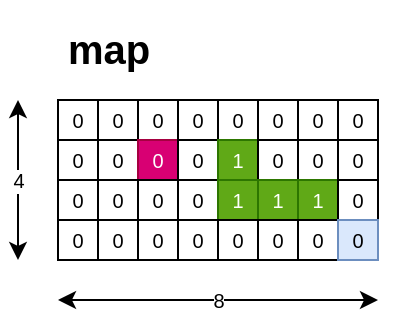 <mxfile version="16.5.1" type="device"><diagram id="8FGJ0aOOeAna9av--UV1" name="Page-1"><mxGraphModel dx="1106" dy="852" grid="1" gridSize="10" guides="1" tooltips="1" connect="1" arrows="1" fold="1" page="1" pageScale="1" pageWidth="827" pageHeight="1169" math="0" shadow="0"><root><mxCell id="0"/><mxCell id="1" parent="0"/><mxCell id="mvf9AlywTdjXYqeDp_QK-131" value="0" style="rounded=0;whiteSpace=wrap;html=1;fontSize=10;strokeWidth=1;" parent="1" vertex="1"><mxGeometry x="240" y="120" width="20" height="20" as="geometry"/></mxCell><mxCell id="mvf9AlywTdjXYqeDp_QK-133" value="0" style="rounded=0;whiteSpace=wrap;html=1;fontSize=10;strokeWidth=1;" parent="1" vertex="1"><mxGeometry x="260" y="120" width="20" height="20" as="geometry"/></mxCell><mxCell id="mvf9AlywTdjXYqeDp_QK-134" value="0" style="rounded=0;whiteSpace=wrap;html=1;fontSize=10;strokeWidth=1;" parent="1" vertex="1"><mxGeometry x="280" y="120" width="20" height="20" as="geometry"/></mxCell><mxCell id="mvf9AlywTdjXYqeDp_QK-135" value="0" style="rounded=0;whiteSpace=wrap;html=1;fontSize=10;strokeWidth=1;" parent="1" vertex="1"><mxGeometry x="300" y="120" width="20" height="20" as="geometry"/></mxCell><mxCell id="mvf9AlywTdjXYqeDp_QK-136" value="0" style="rounded=0;whiteSpace=wrap;html=1;fontSize=10;strokeWidth=1;" parent="1" vertex="1"><mxGeometry x="320" y="120" width="20" height="20" as="geometry"/></mxCell><mxCell id="mvf9AlywTdjXYqeDp_QK-137" value="0" style="rounded=0;whiteSpace=wrap;html=1;fontSize=10;strokeWidth=1;" parent="1" vertex="1"><mxGeometry x="340" y="120" width="20" height="20" as="geometry"/></mxCell><mxCell id="mvf9AlywTdjXYqeDp_QK-138" value="0" style="rounded=0;whiteSpace=wrap;html=1;fontSize=10;strokeWidth=1;" parent="1" vertex="1"><mxGeometry x="360" y="120" width="20" height="20" as="geometry"/></mxCell><mxCell id="mvf9AlywTdjXYqeDp_QK-139" value="0" style="rounded=0;whiteSpace=wrap;html=1;fontSize=10;strokeWidth=1;" parent="1" vertex="1"><mxGeometry x="380" y="120" width="20" height="20" as="geometry"/></mxCell><mxCell id="mvf9AlywTdjXYqeDp_QK-140" value="0" style="rounded=0;whiteSpace=wrap;html=1;fontSize=10;strokeWidth=1;" parent="1" vertex="1"><mxGeometry x="240" y="140" width="20" height="20" as="geometry"/></mxCell><mxCell id="mvf9AlywTdjXYqeDp_QK-141" value="0" style="rounded=0;whiteSpace=wrap;html=1;fontSize=10;strokeWidth=1;" parent="1" vertex="1"><mxGeometry x="260" y="140" width="20" height="20" as="geometry"/></mxCell><mxCell id="mvf9AlywTdjXYqeDp_QK-142" value="0" style="rounded=0;whiteSpace=wrap;html=1;fontSize=10;strokeWidth=1;fillColor=#d80073;fontColor=#ffffff;strokeColor=#A50040;" parent="1" vertex="1"><mxGeometry x="280" y="140" width="20" height="20" as="geometry"/></mxCell><mxCell id="mvf9AlywTdjXYqeDp_QK-143" value="0" style="rounded=0;whiteSpace=wrap;html=1;fontSize=10;strokeWidth=1;" parent="1" vertex="1"><mxGeometry x="300" y="140" width="20" height="20" as="geometry"/></mxCell><mxCell id="mvf9AlywTdjXYqeDp_QK-144" value="1" style="rounded=0;whiteSpace=wrap;html=1;fontSize=10;strokeWidth=1;fillColor=#60a917;fontColor=#ffffff;strokeColor=#2D7600;" parent="1" vertex="1"><mxGeometry x="320" y="140" width="20" height="20" as="geometry"/></mxCell><mxCell id="mvf9AlywTdjXYqeDp_QK-145" value="0" style="rounded=0;whiteSpace=wrap;html=1;fontSize=10;strokeWidth=1;" parent="1" vertex="1"><mxGeometry x="340" y="140" width="20" height="20" as="geometry"/></mxCell><mxCell id="mvf9AlywTdjXYqeDp_QK-146" value="0" style="rounded=0;whiteSpace=wrap;html=1;fontSize=10;strokeWidth=1;" parent="1" vertex="1"><mxGeometry x="360" y="140" width="20" height="20" as="geometry"/></mxCell><mxCell id="mvf9AlywTdjXYqeDp_QK-147" value="0" style="rounded=0;whiteSpace=wrap;html=1;fontSize=10;strokeWidth=1;" parent="1" vertex="1"><mxGeometry x="380" y="140" width="20" height="20" as="geometry"/></mxCell><mxCell id="mvf9AlywTdjXYqeDp_QK-148" value="0" style="rounded=0;whiteSpace=wrap;html=1;fontSize=10;strokeWidth=1;" parent="1" vertex="1"><mxGeometry x="240" y="160" width="20" height="20" as="geometry"/></mxCell><mxCell id="mvf9AlywTdjXYqeDp_QK-149" value="0" style="rounded=0;whiteSpace=wrap;html=1;fontSize=10;strokeWidth=1;" parent="1" vertex="1"><mxGeometry x="260" y="160" width="20" height="20" as="geometry"/></mxCell><mxCell id="mvf9AlywTdjXYqeDp_QK-150" value="0" style="rounded=0;whiteSpace=wrap;html=1;fontSize=10;strokeWidth=1;" parent="1" vertex="1"><mxGeometry x="280" y="160" width="20" height="20" as="geometry"/></mxCell><mxCell id="mvf9AlywTdjXYqeDp_QK-151" value="0" style="rounded=0;whiteSpace=wrap;html=1;fontSize=10;strokeWidth=1;" parent="1" vertex="1"><mxGeometry x="300" y="160" width="20" height="20" as="geometry"/></mxCell><mxCell id="mvf9AlywTdjXYqeDp_QK-152" value="1" style="rounded=0;whiteSpace=wrap;html=1;fontSize=10;strokeWidth=1;fillColor=#60a917;fontColor=#ffffff;strokeColor=#2D7600;" parent="1" vertex="1"><mxGeometry x="320" y="160" width="20" height="20" as="geometry"/></mxCell><mxCell id="mvf9AlywTdjXYqeDp_QK-153" value="1" style="rounded=0;whiteSpace=wrap;html=1;fontSize=10;strokeWidth=1;fillColor=#60a917;fontColor=#ffffff;strokeColor=#2D7600;" parent="1" vertex="1"><mxGeometry x="340" y="160" width="20" height="20" as="geometry"/></mxCell><mxCell id="mvf9AlywTdjXYqeDp_QK-154" value="1" style="rounded=0;whiteSpace=wrap;html=1;fontSize=10;strokeWidth=1;fillColor=#60a917;fontColor=#ffffff;strokeColor=#2D7600;" parent="1" vertex="1"><mxGeometry x="360" y="160" width="20" height="20" as="geometry"/></mxCell><mxCell id="mvf9AlywTdjXYqeDp_QK-155" value="0" style="rounded=0;whiteSpace=wrap;html=1;fontSize=10;strokeWidth=1;" parent="1" vertex="1"><mxGeometry x="380" y="160" width="20" height="20" as="geometry"/></mxCell><mxCell id="mvf9AlywTdjXYqeDp_QK-156" value="0" style="rounded=0;whiteSpace=wrap;html=1;fontSize=10;strokeWidth=1;" parent="1" vertex="1"><mxGeometry x="240" y="180" width="20" height="20" as="geometry"/></mxCell><mxCell id="mvf9AlywTdjXYqeDp_QK-157" value="0" style="rounded=0;whiteSpace=wrap;html=1;fontSize=10;strokeWidth=1;" parent="1" vertex="1"><mxGeometry x="260" y="180" width="20" height="20" as="geometry"/></mxCell><mxCell id="mvf9AlywTdjXYqeDp_QK-158" value="0" style="rounded=0;whiteSpace=wrap;html=1;fontSize=10;strokeWidth=1;" parent="1" vertex="1"><mxGeometry x="280" y="180" width="20" height="20" as="geometry"/></mxCell><mxCell id="mvf9AlywTdjXYqeDp_QK-159" value="0" style="rounded=0;whiteSpace=wrap;html=1;fontSize=10;strokeWidth=1;" parent="1" vertex="1"><mxGeometry x="300" y="180" width="20" height="20" as="geometry"/></mxCell><mxCell id="mvf9AlywTdjXYqeDp_QK-160" value="0" style="rounded=0;whiteSpace=wrap;html=1;fontSize=10;strokeWidth=1;" parent="1" vertex="1"><mxGeometry x="320" y="180" width="20" height="20" as="geometry"/></mxCell><mxCell id="mvf9AlywTdjXYqeDp_QK-161" value="0" style="rounded=0;whiteSpace=wrap;html=1;fontSize=10;strokeWidth=1;" parent="1" vertex="1"><mxGeometry x="340" y="180" width="20" height="20" as="geometry"/></mxCell><mxCell id="mvf9AlywTdjXYqeDp_QK-162" value="0" style="rounded=0;whiteSpace=wrap;html=1;fontSize=10;strokeWidth=1;" parent="1" vertex="1"><mxGeometry x="360" y="180" width="20" height="20" as="geometry"/></mxCell><mxCell id="mvf9AlywTdjXYqeDp_QK-163" value="0" style="rounded=0;whiteSpace=wrap;html=1;fontSize=10;strokeWidth=1;fillColor=#dae8fc;strokeColor=#6c8ebf;" parent="1" vertex="1"><mxGeometry x="380" y="180" width="20" height="20" as="geometry"/></mxCell><mxCell id="mvf9AlywTdjXYqeDp_QK-164" value="8" style="endArrow=classic;startArrow=classic;html=1;rounded=0;fontSize=10;" parent="1" edge="1"><mxGeometry width="50" height="50" relative="1" as="geometry"><mxPoint x="240" y="220" as="sourcePoint"/><mxPoint x="400" y="220" as="targetPoint"/></mxGeometry></mxCell><mxCell id="mvf9AlywTdjXYqeDp_QK-165" value="4" style="endArrow=classic;startArrow=classic;html=1;rounded=0;fontSize=10;" parent="1" edge="1"><mxGeometry width="50" height="50" relative="1" as="geometry"><mxPoint x="220" y="200" as="sourcePoint"/><mxPoint x="220" y="120" as="targetPoint"/></mxGeometry></mxCell><mxCell id="mvf9AlywTdjXYqeDp_QK-166" value="&lt;h1&gt;map&lt;/h1&gt;" style="text;html=1;strokeColor=none;fillColor=none;spacing=5;spacingTop=-20;whiteSpace=wrap;overflow=hidden;rounded=0;fontSize=10;" parent="1" vertex="1"><mxGeometry x="240" y="80" width="160" height="30" as="geometry"/></mxCell></root></mxGraphModel></diagram></mxfile>